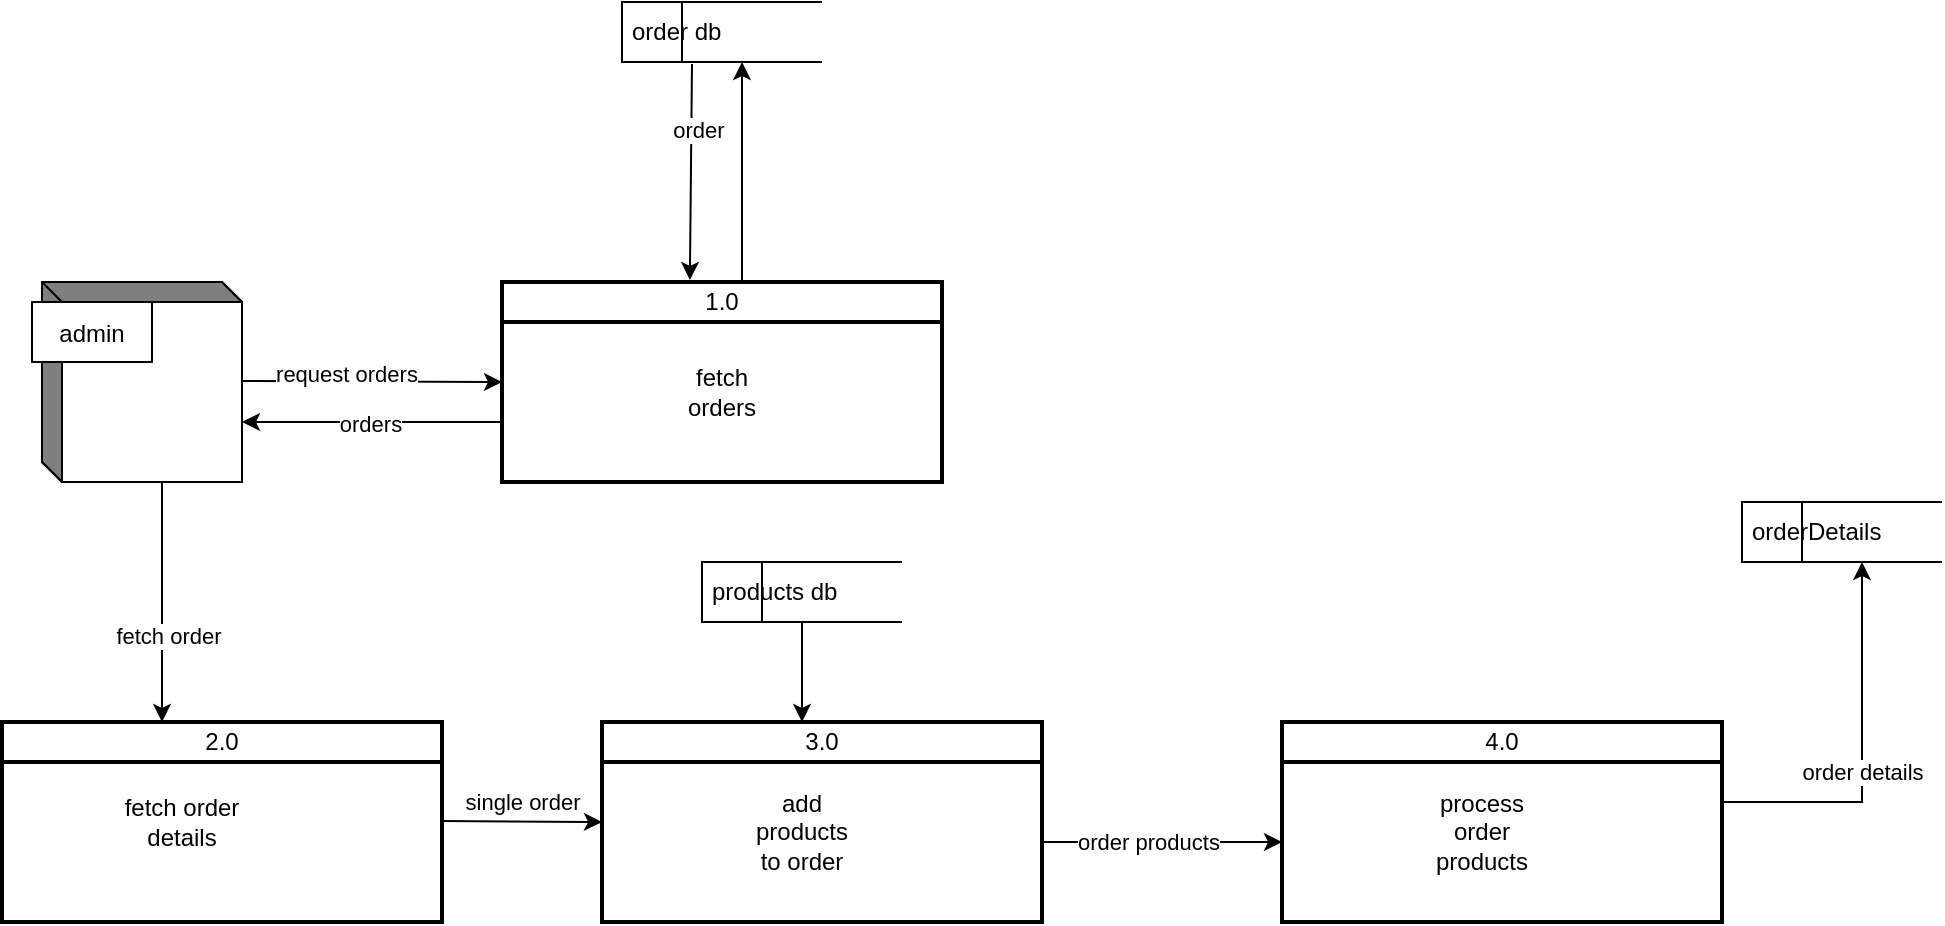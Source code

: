 <mxfile version="24.7.17">
  <diagram name="Page-1" id="u9QuPrO3G0DLJctCG-8o">
    <mxGraphModel dx="1434" dy="892" grid="1" gridSize="10" guides="1" tooltips="1" connect="1" arrows="1" fold="1" page="1" pageScale="1" pageWidth="850" pageHeight="1100" math="0" shadow="0">
      <root>
        <mxCell id="0" />
        <mxCell id="1" parent="0" />
        <mxCell id="WguXQGEa1j6vwwjPKVOj-1" value="" style="html=1;dashed=0;whiteSpace=wrap;shape=mxgraph.dfd.externalEntity" vertex="1" parent="1">
          <mxGeometry x="80" y="260" width="100" height="100" as="geometry" />
        </mxCell>
        <mxCell id="WguXQGEa1j6vwwjPKVOj-2" value="admin" style="autosize=1;part=1;resizable=0;strokeColor=inherit;fillColor=inherit;gradientColor=inherit;" vertex="1" parent="WguXQGEa1j6vwwjPKVOj-1">
          <mxGeometry width="60" height="30" relative="1" as="geometry">
            <mxPoint x="-5" y="10" as="offset" />
          </mxGeometry>
        </mxCell>
        <mxCell id="WguXQGEa1j6vwwjPKVOj-3" value="1.0" style="swimlane;html=1;startSize=20;fontStyle=0;collapsible=0;horizontal=1;swimlaneLine=1;strokeWidth=2;swimlaneFillColor=#ffffff;whiteSpace=wrap;" vertex="1" parent="1">
          <mxGeometry x="310" y="260" width="220" height="100" as="geometry" />
        </mxCell>
        <mxCell id="WguXQGEa1j6vwwjPKVOj-12" value="fetch orders" style="text;html=1;align=center;verticalAlign=middle;whiteSpace=wrap;rounded=0;" vertex="1" parent="WguXQGEa1j6vwwjPKVOj-3">
          <mxGeometry x="80" y="40" width="60" height="30" as="geometry" />
        </mxCell>
        <mxCell id="WguXQGEa1j6vwwjPKVOj-4" value="order db" style="html=1;dashed=0;whiteSpace=wrap;shape=mxgraph.dfd.dataStoreID;align=left;spacingLeft=3;points=[[0,0],[0.5,0],[1,0],[0,0.5],[1,0.5],[0,1],[0.5,1],[1,1]];" vertex="1" parent="1">
          <mxGeometry x="370" y="120" width="100" height="30" as="geometry" />
        </mxCell>
        <mxCell id="WguXQGEa1j6vwwjPKVOj-5" value="" style="endArrow=classic;html=1;rounded=0;" edge="1" parent="1">
          <mxGeometry width="50" height="50" relative="1" as="geometry">
            <mxPoint x="180" y="309.5" as="sourcePoint" />
            <mxPoint x="310" y="310" as="targetPoint" />
          </mxGeometry>
        </mxCell>
        <mxCell id="WguXQGEa1j6vwwjPKVOj-10" value="request orders" style="edgeLabel;html=1;align=center;verticalAlign=middle;resizable=0;points=[];" vertex="1" connectable="0" parent="WguXQGEa1j6vwwjPKVOj-5">
          <mxGeometry x="-0.2" y="4" relative="1" as="geometry">
            <mxPoint as="offset" />
          </mxGeometry>
        </mxCell>
        <mxCell id="WguXQGEa1j6vwwjPKVOj-7" value="" style="endArrow=classic;html=1;rounded=0;exitX=0.35;exitY=1.033;exitDx=0;exitDy=0;exitPerimeter=0;entryX=0.427;entryY=-0.01;entryDx=0;entryDy=0;entryPerimeter=0;" edge="1" parent="1" source="WguXQGEa1j6vwwjPKVOj-4" target="WguXQGEa1j6vwwjPKVOj-3">
          <mxGeometry width="50" height="50" relative="1" as="geometry">
            <mxPoint x="410" y="180" as="sourcePoint" />
            <mxPoint x="410" y="260" as="targetPoint" />
          </mxGeometry>
        </mxCell>
        <mxCell id="WguXQGEa1j6vwwjPKVOj-13" value="order" style="edgeLabel;html=1;align=center;verticalAlign=middle;resizable=0;points=[];" vertex="1" connectable="0" parent="WguXQGEa1j6vwwjPKVOj-7">
          <mxGeometry x="-0.389" y="3" relative="1" as="geometry">
            <mxPoint as="offset" />
          </mxGeometry>
        </mxCell>
        <mxCell id="WguXQGEa1j6vwwjPKVOj-8" value="" style="endArrow=classic;html=1;rounded=0;" edge="1" parent="1">
          <mxGeometry width="50" height="50" relative="1" as="geometry">
            <mxPoint x="430" y="260" as="sourcePoint" />
            <mxPoint x="430" y="150" as="targetPoint" />
          </mxGeometry>
        </mxCell>
        <mxCell id="WguXQGEa1j6vwwjPKVOj-9" value="" style="endArrow=classic;html=1;rounded=0;" edge="1" parent="1">
          <mxGeometry width="50" height="50" relative="1" as="geometry">
            <mxPoint x="310" y="330" as="sourcePoint" />
            <mxPoint x="180" y="330" as="targetPoint" />
          </mxGeometry>
        </mxCell>
        <mxCell id="WguXQGEa1j6vwwjPKVOj-11" value="orders" style="edgeLabel;html=1;align=center;verticalAlign=middle;resizable=0;points=[];" vertex="1" connectable="0" parent="WguXQGEa1j6vwwjPKVOj-9">
          <mxGeometry x="0.015" y="1" relative="1" as="geometry">
            <mxPoint as="offset" />
          </mxGeometry>
        </mxCell>
        <mxCell id="WguXQGEa1j6vwwjPKVOj-14" value="2.0" style="swimlane;html=1;startSize=20;fontStyle=0;collapsible=0;horizontal=1;swimlaneLine=1;strokeWidth=2;swimlaneFillColor=#ffffff;whiteSpace=wrap;" vertex="1" parent="1">
          <mxGeometry x="60" y="480" width="220" height="100" as="geometry" />
        </mxCell>
        <mxCell id="WguXQGEa1j6vwwjPKVOj-21" value="fetch order details" style="text;html=1;align=center;verticalAlign=middle;whiteSpace=wrap;rounded=0;" vertex="1" parent="WguXQGEa1j6vwwjPKVOj-14">
          <mxGeometry x="60" y="35" width="60" height="30" as="geometry" />
        </mxCell>
        <mxCell id="WguXQGEa1j6vwwjPKVOj-15" value="3.0" style="swimlane;html=1;startSize=20;fontStyle=0;collapsible=0;horizontal=1;swimlaneLine=1;strokeWidth=2;swimlaneFillColor=#ffffff;whiteSpace=wrap;" vertex="1" parent="1">
          <mxGeometry x="360" y="480" width="220" height="100" as="geometry" />
        </mxCell>
        <mxCell id="WguXQGEa1j6vwwjPKVOj-22" value="add products to order" style="text;html=1;align=center;verticalAlign=middle;whiteSpace=wrap;rounded=0;" vertex="1" parent="WguXQGEa1j6vwwjPKVOj-15">
          <mxGeometry x="70" y="40" width="60" height="30" as="geometry" />
        </mxCell>
        <mxCell id="WguXQGEa1j6vwwjPKVOj-16" value="4.0" style="swimlane;html=1;startSize=20;fontStyle=0;collapsible=0;horizontal=1;swimlaneLine=1;strokeWidth=2;swimlaneFillColor=#ffffff;whiteSpace=wrap;" vertex="1" parent="1">
          <mxGeometry x="700" y="480" width="220" height="100" as="geometry" />
        </mxCell>
        <mxCell id="WguXQGEa1j6vwwjPKVOj-27" value="process order products" style="text;html=1;align=center;verticalAlign=middle;whiteSpace=wrap;rounded=0;" vertex="1" parent="WguXQGEa1j6vwwjPKVOj-16">
          <mxGeometry x="70" y="40" width="60" height="30" as="geometry" />
        </mxCell>
        <mxCell id="WguXQGEa1j6vwwjPKVOj-17" value="" style="endArrow=classic;html=1;rounded=0;" edge="1" parent="1">
          <mxGeometry width="50" height="50" relative="1" as="geometry">
            <mxPoint x="140" y="360" as="sourcePoint" />
            <mxPoint x="140" y="480" as="targetPoint" />
          </mxGeometry>
        </mxCell>
        <mxCell id="WguXQGEa1j6vwwjPKVOj-20" value="fetch order" style="edgeLabel;html=1;align=center;verticalAlign=middle;resizable=0;points=[];" vertex="1" connectable="0" parent="WguXQGEa1j6vwwjPKVOj-17">
          <mxGeometry x="0.283" y="3" relative="1" as="geometry">
            <mxPoint as="offset" />
          </mxGeometry>
        </mxCell>
        <mxCell id="WguXQGEa1j6vwwjPKVOj-18" value="" style="endArrow=classic;html=1;rounded=0;" edge="1" parent="1">
          <mxGeometry width="50" height="50" relative="1" as="geometry">
            <mxPoint x="280" y="529.5" as="sourcePoint" />
            <mxPoint x="360" y="530" as="targetPoint" />
          </mxGeometry>
        </mxCell>
        <mxCell id="WguXQGEa1j6vwwjPKVOj-23" value="single order" style="edgeLabel;html=1;align=center;verticalAlign=middle;resizable=0;points=[];" vertex="1" connectable="0" parent="WguXQGEa1j6vwwjPKVOj-18">
          <mxGeometry x="-0.225" relative="1" as="geometry">
            <mxPoint x="9" y="-10" as="offset" />
          </mxGeometry>
        </mxCell>
        <mxCell id="WguXQGEa1j6vwwjPKVOj-19" value="" style="endArrow=classic;html=1;rounded=0;" edge="1" parent="1">
          <mxGeometry width="50" height="50" relative="1" as="geometry">
            <mxPoint x="580" y="540" as="sourcePoint" />
            <mxPoint x="700" y="540" as="targetPoint" />
          </mxGeometry>
        </mxCell>
        <mxCell id="WguXQGEa1j6vwwjPKVOj-26" value="order products" style="edgeLabel;html=1;align=center;verticalAlign=middle;resizable=0;points=[];" vertex="1" connectable="0" parent="WguXQGEa1j6vwwjPKVOj-19">
          <mxGeometry x="-0.117" relative="1" as="geometry">
            <mxPoint as="offset" />
          </mxGeometry>
        </mxCell>
        <mxCell id="WguXQGEa1j6vwwjPKVOj-24" value="products db" style="html=1;dashed=0;whiteSpace=wrap;shape=mxgraph.dfd.dataStoreID;align=left;spacingLeft=3;points=[[0,0],[0.5,0],[1,0],[0,0.5],[1,0.5],[0,1],[0.5,1],[1,1]];" vertex="1" parent="1">
          <mxGeometry x="410" y="400" width="100" height="30" as="geometry" />
        </mxCell>
        <mxCell id="WguXQGEa1j6vwwjPKVOj-25" value="" style="endArrow=classic;html=1;rounded=0;" edge="1" parent="1">
          <mxGeometry width="50" height="50" relative="1" as="geometry">
            <mxPoint x="460" y="430" as="sourcePoint" />
            <mxPoint x="460" y="480" as="targetPoint" />
          </mxGeometry>
        </mxCell>
        <mxCell id="WguXQGEa1j6vwwjPKVOj-28" value="orderDetails" style="html=1;dashed=0;whiteSpace=wrap;shape=mxgraph.dfd.dataStoreID;align=left;spacingLeft=3;points=[[0,0],[0.5,0],[1,0],[0,0.5],[1,0.5],[0,1],[0.5,1],[1,1]];" vertex="1" parent="1">
          <mxGeometry x="930" y="370" width="100" height="30" as="geometry" />
        </mxCell>
        <mxCell id="WguXQGEa1j6vwwjPKVOj-29" value="" style="endArrow=classic;html=1;rounded=0;" edge="1" parent="1">
          <mxGeometry width="50" height="50" relative="1" as="geometry">
            <mxPoint x="920" y="520" as="sourcePoint" />
            <mxPoint x="990" y="400" as="targetPoint" />
            <Array as="points">
              <mxPoint x="990" y="520" />
            </Array>
          </mxGeometry>
        </mxCell>
        <mxCell id="WguXQGEa1j6vwwjPKVOj-30" value="order details" style="edgeLabel;html=1;align=center;verticalAlign=middle;resizable=0;points=[];" vertex="1" connectable="0" parent="WguXQGEa1j6vwwjPKVOj-29">
          <mxGeometry x="-0.105" relative="1" as="geometry">
            <mxPoint as="offset" />
          </mxGeometry>
        </mxCell>
      </root>
    </mxGraphModel>
  </diagram>
</mxfile>
